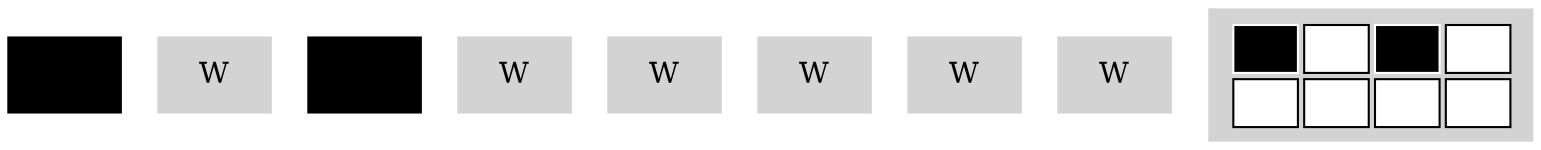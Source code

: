 digraph {
	node [color=black shape=record style=filled]
	1 [label=B]
	node [bgcolor=black color=lightgrey shape=record style=filled]
	2 [label=W]
	node [color=black shape=record style=filled]
	3 [label=B]
	node [bgcolor=black color=lightgrey shape=record style=filled]
	4 [label=W]
	node [bgcolor=black color=lightgrey shape=record style=filled]
	5 [label=W]
	node [bgcolor=black color=lightgrey shape=record style=filled]
	6 [label=W]
	node [bgcolor=black color=lightgrey shape=record style=filled]
	7 [label=W]
	node [bgcolor=black color=lightgrey shape=record style=filled]
	8 [label=W]
	structx [label=<
        <TABLE BORDER="0" CELLBORDER="1" CELLSPACING="3" CELLPADDING="3">
        <TR><TD  COLOR = "WHITE" BGCOLOR="BLACK">     </TD><TD   COLOR = "BLACK" BGCOLOR="WHITE">     </TD><TD  COLOR = "WHITE" BGCOLOR="BLACK">     </TD><TD   COLOR = "BLACK" BGCOLOR="WHITE">     </TD></TR><TR><TD   COLOR = "BLACK" BGCOLOR="WHITE">     </TD><TD   COLOR = "BLACK" BGCOLOR="WHITE">     </TD><TD   COLOR = "BLACK" BGCOLOR="WHITE">     </TD><TD   COLOR = "BLACK" BGCOLOR="WHITE">     </TD></TR>
        </TABLE>>]
}

